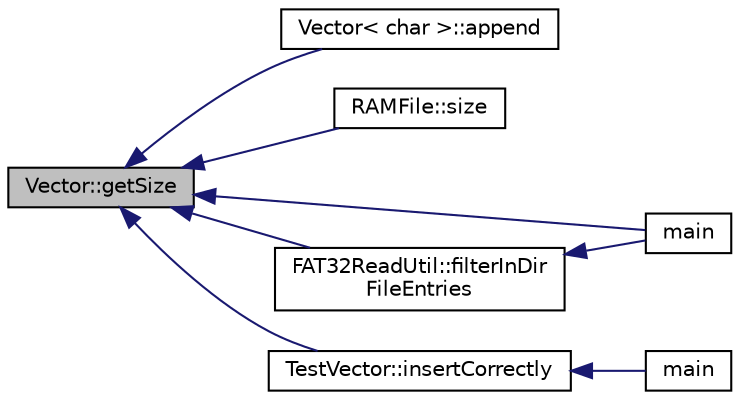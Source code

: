 digraph "Vector::getSize"
{
  edge [fontname="Helvetica",fontsize="10",labelfontname="Helvetica",labelfontsize="10"];
  node [fontname="Helvetica",fontsize="10",shape=record];
  rankdir="LR";
  Node44 [label="Vector::getSize",height=0.2,width=0.4,color="black", fillcolor="grey75", style="filled", fontcolor="black"];
  Node44 -> Node45 [dir="back",color="midnightblue",fontsize="10",style="solid",fontname="Helvetica"];
  Node45 [label="Vector\< char \>::append",height=0.2,width=0.4,color="black", fillcolor="white", style="filled",URL="$d5/db2/class_vector.html#a4b8bd4e1fc4179474730315d7925a7b9"];
  Node44 -> Node46 [dir="back",color="midnightblue",fontsize="10",style="solid",fontname="Helvetica"];
  Node46 [label="RAMFile::size",height=0.2,width=0.4,color="black", fillcolor="white", style="filled",URL="$d3/dc8/class_r_a_m_file.html#acb4162d7db5e0625c9f32efbf1e39346"];
  Node44 -> Node47 [dir="back",color="midnightblue",fontsize="10",style="solid",fontname="Helvetica"];
  Node47 [label="main",height=0.2,width=0.4,color="black", fillcolor="white", style="filled",URL="$d2/d27/main__fat__test_8cpp.html#ae66f6b31b5ad750f1fe042a706a4e3d4"];
  Node44 -> Node48 [dir="back",color="midnightblue",fontsize="10",style="solid",fontname="Helvetica"];
  Node48 [label="FAT32ReadUtil::filterInDir\lFileEntries",height=0.2,width=0.4,color="black", fillcolor="white", style="filled",URL="$d5/db1/class_f_a_t32_read_util.html#a09d5a6595c2f2bcc45f018f5556205e9"];
  Node48 -> Node47 [dir="back",color="midnightblue",fontsize="10",style="solid",fontname="Helvetica"];
  Node44 -> Node49 [dir="back",color="midnightblue",fontsize="10",style="solid",fontname="Helvetica"];
  Node49 [label="TestVector::insertCorrectly",height=0.2,width=0.4,color="black", fillcolor="white", style="filled",URL="$d9/d95/class_test_vector.html#a34e5896d6104724020d48dce650311c7"];
  Node49 -> Node50 [dir="back",color="midnightblue",fontsize="10",style="solid",fontname="Helvetica"];
  Node50 [label="main",height=0.2,width=0.4,color="black", fillcolor="white", style="filled",URL="$d5/d46/main___test_vector_8cpp.html#ae66f6b31b5ad750f1fe042a706a4e3d4"];
}
